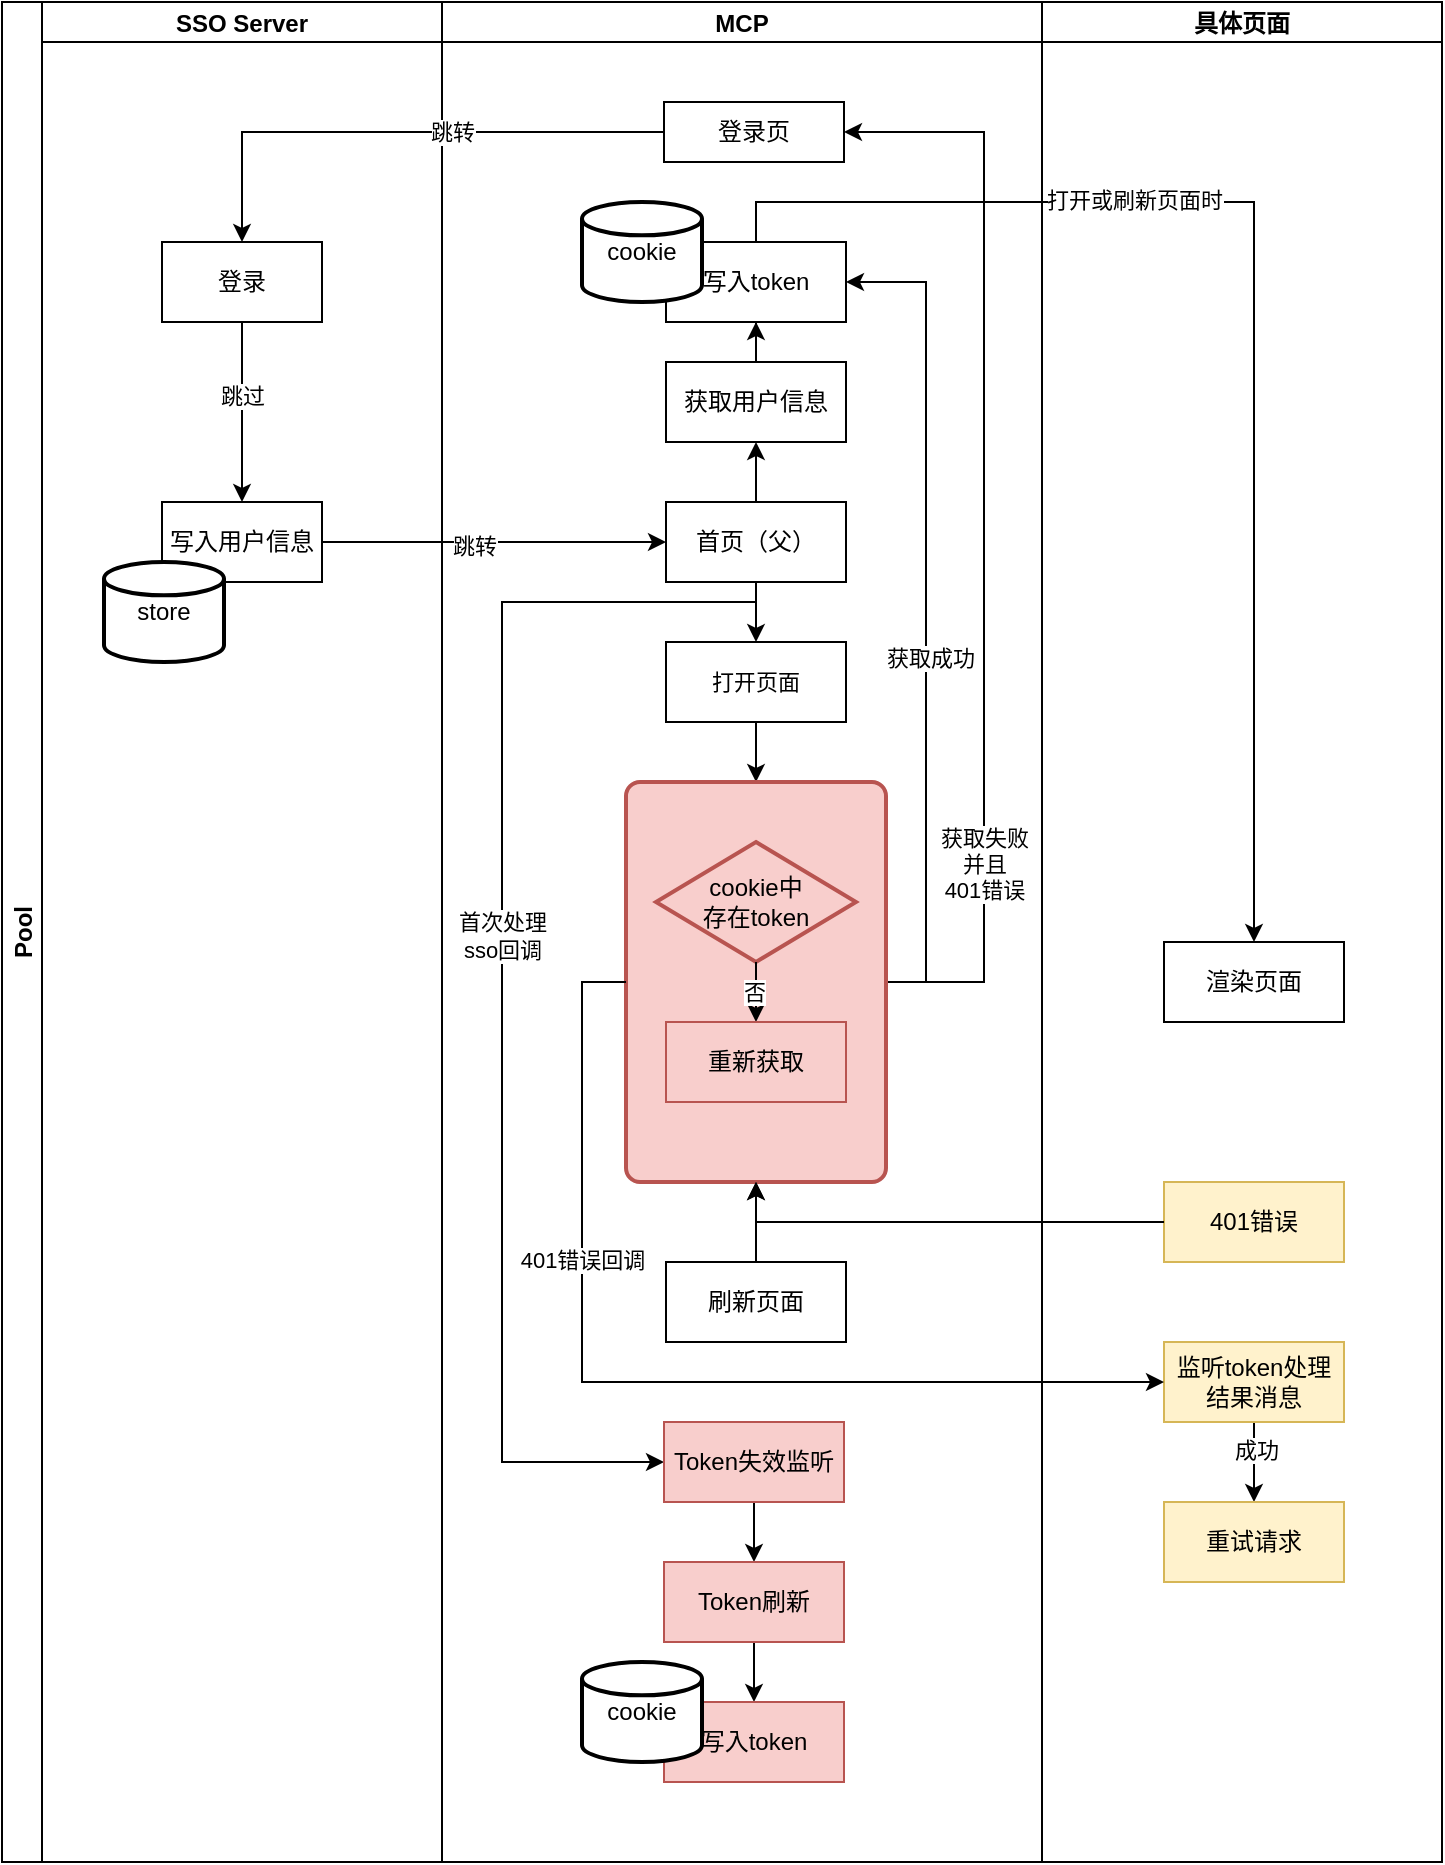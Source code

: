 <mxfile version="26.1.0">
  <diagram name="第 1 页" id="mMvDS8Gl5DTP-dUkQIf1">
    <mxGraphModel dx="1188" dy="623" grid="1" gridSize="10" guides="1" tooltips="1" connect="1" arrows="1" fold="1" page="1" pageScale="1" pageWidth="827" pageHeight="1169" math="0" shadow="0">
      <root>
        <mxCell id="0" />
        <mxCell id="1" parent="0" />
        <mxCell id="QluS-aAjsIgC2w83DEUZ-6" value="Pool" style="swimlane;childLayout=stackLayout;resizeParent=1;resizeParentMax=0;startSize=20;horizontal=0;horizontalStack=1;" parent="1" vertex="1">
          <mxGeometry x="80" y="20" width="720" height="930" as="geometry" />
        </mxCell>
        <mxCell id="QluS-aAjsIgC2w83DEUZ-7" value="SSO Server" style="swimlane;startSize=20;" parent="QluS-aAjsIgC2w83DEUZ-6" vertex="1">
          <mxGeometry x="20" width="200" height="930" as="geometry" />
        </mxCell>
        <mxCell id="nYzu0JgBFqqFMGA5fvKE-6" style="edgeStyle=orthogonalEdgeStyle;rounded=0;orthogonalLoop=1;jettySize=auto;html=1;entryX=0.5;entryY=0;entryDx=0;entryDy=0;" edge="1" parent="QluS-aAjsIgC2w83DEUZ-7" source="QluS-aAjsIgC2w83DEUZ-13" target="nYzu0JgBFqqFMGA5fvKE-5">
          <mxGeometry relative="1" as="geometry" />
        </mxCell>
        <mxCell id="nYzu0JgBFqqFMGA5fvKE-7" value="跳过" style="edgeLabel;html=1;align=center;verticalAlign=middle;resizable=0;points=[];" vertex="1" connectable="0" parent="nYzu0JgBFqqFMGA5fvKE-6">
          <mxGeometry x="-0.178" relative="1" as="geometry">
            <mxPoint as="offset" />
          </mxGeometry>
        </mxCell>
        <mxCell id="QluS-aAjsIgC2w83DEUZ-13" value="登录" style="rounded=0;whiteSpace=wrap;html=1;" parent="QluS-aAjsIgC2w83DEUZ-7" vertex="1">
          <mxGeometry x="60" y="120" width="80" height="40" as="geometry" />
        </mxCell>
        <mxCell id="nYzu0JgBFqqFMGA5fvKE-5" value="写入用户信息" style="rounded=0;whiteSpace=wrap;html=1;" vertex="1" parent="QluS-aAjsIgC2w83DEUZ-7">
          <mxGeometry x="60" y="250" width="80" height="40" as="geometry" />
        </mxCell>
        <mxCell id="QluS-aAjsIgC2w83DEUZ-19" value="store" style="strokeWidth=2;html=1;shape=mxgraph.flowchart.database;whiteSpace=wrap;" parent="QluS-aAjsIgC2w83DEUZ-7" vertex="1">
          <mxGeometry x="31" y="280" width="60" height="50" as="geometry" />
        </mxCell>
        <mxCell id="QluS-aAjsIgC2w83DEUZ-8" value="MCP" style="swimlane;startSize=20;" parent="QluS-aAjsIgC2w83DEUZ-6" vertex="1">
          <mxGeometry x="220" width="300" height="930" as="geometry" />
        </mxCell>
        <mxCell id="QluS-aAjsIgC2w83DEUZ-10" value="登录页" style="rounded=0;whiteSpace=wrap;html=1;" parent="QluS-aAjsIgC2w83DEUZ-8" vertex="1">
          <mxGeometry x="111" y="50" width="90" height="30" as="geometry" />
        </mxCell>
        <mxCell id="QluS-aAjsIgC2w83DEUZ-25" style="edgeStyle=orthogonalEdgeStyle;rounded=0;orthogonalLoop=1;jettySize=auto;html=1;entryX=0.5;entryY=0;entryDx=0;entryDy=0;" parent="QluS-aAjsIgC2w83DEUZ-8" source="QluS-aAjsIgC2w83DEUZ-12" target="QluS-aAjsIgC2w83DEUZ-24" edge="1">
          <mxGeometry relative="1" as="geometry" />
        </mxCell>
        <mxCell id="QluS-aAjsIgC2w83DEUZ-31" style="edgeStyle=orthogonalEdgeStyle;rounded=0;orthogonalLoop=1;jettySize=auto;html=1;entryX=0.5;entryY=1;entryDx=0;entryDy=0;" parent="QluS-aAjsIgC2w83DEUZ-8" source="QluS-aAjsIgC2w83DEUZ-12" target="nYzu0JgBFqqFMGA5fvKE-3" edge="1">
          <mxGeometry relative="1" as="geometry" />
        </mxCell>
        <mxCell id="QluS-aAjsIgC2w83DEUZ-12" value="首页（父）" style="rounded=0;whiteSpace=wrap;html=1;" parent="QluS-aAjsIgC2w83DEUZ-8" vertex="1">
          <mxGeometry x="112" y="250" width="90" height="40" as="geometry" />
        </mxCell>
        <mxCell id="KIUjc3lk86y1q8A7Fn4e-16" style="edgeStyle=orthogonalEdgeStyle;rounded=0;orthogonalLoop=1;jettySize=auto;html=1;entryX=0.5;entryY=0;entryDx=0;entryDy=0;" parent="QluS-aAjsIgC2w83DEUZ-8" source="QluS-aAjsIgC2w83DEUZ-24" target="KIUjc3lk86y1q8A7Fn4e-4" edge="1">
          <mxGeometry relative="1" as="geometry" />
        </mxCell>
        <mxCell id="QluS-aAjsIgC2w83DEUZ-24" value="&lt;span style=&quot;font-size: 11px; text-wrap-mode: nowrap; background-color: rgb(255, 255, 255);&quot;&gt;打开页面&lt;/span&gt;" style="rounded=0;whiteSpace=wrap;html=1;" parent="QluS-aAjsIgC2w83DEUZ-8" vertex="1">
          <mxGeometry x="112" y="320" width="90" height="40" as="geometry" />
        </mxCell>
        <mxCell id="nYzu0JgBFqqFMGA5fvKE-11" style="edgeStyle=orthogonalEdgeStyle;rounded=0;orthogonalLoop=1;jettySize=auto;html=1;entryX=0;entryY=0.5;entryDx=0;entryDy=0;exitX=0.5;exitY=1;exitDx=0;exitDy=0;" edge="1" parent="QluS-aAjsIgC2w83DEUZ-8" source="QluS-aAjsIgC2w83DEUZ-12" target="KIUjc3lk86y1q8A7Fn4e-2">
          <mxGeometry relative="1" as="geometry">
            <Array as="points">
              <mxPoint x="157" y="300" />
              <mxPoint x="30" y="300" />
              <mxPoint x="30" y="730" />
            </Array>
          </mxGeometry>
        </mxCell>
        <mxCell id="nYzu0JgBFqqFMGA5fvKE-13" value="&lt;div&gt;首次处理&lt;/div&gt;sso回调" style="edgeLabel;html=1;align=center;verticalAlign=middle;resizable=0;points=[];" vertex="1" connectable="0" parent="nYzu0JgBFqqFMGA5fvKE-11">
          <mxGeometry x="-0.062" relative="1" as="geometry">
            <mxPoint as="offset" />
          </mxGeometry>
        </mxCell>
        <mxCell id="QluS-aAjsIgC2w83DEUZ-30" value="写入token" style="rounded=0;whiteSpace=wrap;html=1;" parent="QluS-aAjsIgC2w83DEUZ-8" vertex="1">
          <mxGeometry x="112" y="120" width="90" height="40" as="geometry" />
        </mxCell>
        <mxCell id="QluS-aAjsIgC2w83DEUZ-38" value="cookie" style="strokeWidth=2;html=1;shape=mxgraph.flowchart.database;whiteSpace=wrap;" parent="QluS-aAjsIgC2w83DEUZ-8" vertex="1">
          <mxGeometry x="70" y="100" width="60" height="50" as="geometry" />
        </mxCell>
        <mxCell id="KIUjc3lk86y1q8A7Fn4e-5" style="edgeStyle=orthogonalEdgeStyle;rounded=0;orthogonalLoop=1;jettySize=auto;html=1;entryX=1;entryY=0.5;entryDx=0;entryDy=0;exitX=1;exitY=0.5;exitDx=0;exitDy=0;" parent="QluS-aAjsIgC2w83DEUZ-8" source="KIUjc3lk86y1q8A7Fn4e-4" target="QluS-aAjsIgC2w83DEUZ-10" edge="1">
          <mxGeometry relative="1" as="geometry">
            <Array as="points">
              <mxPoint x="271" y="490" />
              <mxPoint x="271" y="65" />
            </Array>
          </mxGeometry>
        </mxCell>
        <mxCell id="KIUjc3lk86y1q8A7Fn4e-6" value="获取失败&lt;div&gt;并且&lt;br&gt;401错误&lt;/div&gt;" style="edgeLabel;html=1;align=center;verticalAlign=middle;resizable=0;points=[];" parent="KIUjc3lk86y1q8A7Fn4e-5" vertex="1" connectable="0">
          <mxGeometry x="-0.601" relative="1" as="geometry">
            <mxPoint as="offset" />
          </mxGeometry>
        </mxCell>
        <mxCell id="KIUjc3lk86y1q8A7Fn4e-18" style="edgeStyle=orthogonalEdgeStyle;rounded=0;orthogonalLoop=1;jettySize=auto;html=1;entryX=1;entryY=0.5;entryDx=0;entryDy=0;exitX=1;exitY=0.5;exitDx=0;exitDy=0;" parent="QluS-aAjsIgC2w83DEUZ-8" source="KIUjc3lk86y1q8A7Fn4e-4" target="QluS-aAjsIgC2w83DEUZ-30" edge="1">
          <mxGeometry relative="1" as="geometry" />
        </mxCell>
        <mxCell id="KIUjc3lk86y1q8A7Fn4e-19" value="获取成功" style="edgeLabel;html=1;align=center;verticalAlign=middle;resizable=0;points=[];" parent="KIUjc3lk86y1q8A7Fn4e-18" vertex="1" connectable="0">
          <mxGeometry x="-0.112" y="-2" relative="1" as="geometry">
            <mxPoint as="offset" />
          </mxGeometry>
        </mxCell>
        <mxCell id="KIUjc3lk86y1q8A7Fn4e-4" value="" style="rounded=1;whiteSpace=wrap;html=1;absoluteArcSize=1;arcSize=14;strokeWidth=2;align=left;fillColor=#f8cecc;strokeColor=#b85450;" parent="QluS-aAjsIgC2w83DEUZ-8" vertex="1">
          <mxGeometry x="92" y="390" width="130" height="200" as="geometry" />
        </mxCell>
        <mxCell id="QluS-aAjsIgC2w83DEUZ-32" value="cookie中&lt;br&gt;存在token" style="strokeWidth=2;html=1;shape=mxgraph.flowchart.decision;whiteSpace=wrap;fillColor=#f8cecc;strokeColor=#b85450;" parent="QluS-aAjsIgC2w83DEUZ-8" vertex="1">
          <mxGeometry x="107" y="420" width="100" height="60" as="geometry" />
        </mxCell>
        <mxCell id="QluS-aAjsIgC2w83DEUZ-47" style="edgeStyle=orthogonalEdgeStyle;rounded=0;orthogonalLoop=1;jettySize=auto;html=1;" parent="QluS-aAjsIgC2w83DEUZ-8" source="QluS-aAjsIgC2w83DEUZ-32" target="KIUjc3lk86y1q8A7Fn4e-8" edge="1">
          <mxGeometry relative="1" as="geometry">
            <mxPoint x="193" y="485" as="targetPoint" />
          </mxGeometry>
        </mxCell>
        <mxCell id="KIUjc3lk86y1q8A7Fn4e-9" value="否" style="edgeLabel;html=1;align=center;verticalAlign=middle;resizable=0;points=[];" parent="QluS-aAjsIgC2w83DEUZ-47" vertex="1" connectable="0">
          <mxGeometry x="-0.4" y="-1" relative="1" as="geometry">
            <mxPoint as="offset" />
          </mxGeometry>
        </mxCell>
        <mxCell id="KIUjc3lk86y1q8A7Fn4e-8" value="重新获取" style="rounded=0;whiteSpace=wrap;html=1;fillColor=#f8cecc;strokeColor=#b85450;" parent="QluS-aAjsIgC2w83DEUZ-8" vertex="1">
          <mxGeometry x="112" y="510" width="90" height="40" as="geometry" />
        </mxCell>
        <mxCell id="nYzu0JgBFqqFMGA5fvKE-18" style="edgeStyle=orthogonalEdgeStyle;rounded=0;orthogonalLoop=1;jettySize=auto;html=1;entryX=0.5;entryY=0;entryDx=0;entryDy=0;" edge="1" parent="QluS-aAjsIgC2w83DEUZ-8" source="KIUjc3lk86y1q8A7Fn4e-2" target="nYzu0JgBFqqFMGA5fvKE-17">
          <mxGeometry relative="1" as="geometry" />
        </mxCell>
        <mxCell id="KIUjc3lk86y1q8A7Fn4e-2" value="Token失效监听" style="rounded=0;whiteSpace=wrap;html=1;fillColor=#f8cecc;strokeColor=#b85450;" parent="QluS-aAjsIgC2w83DEUZ-8" vertex="1">
          <mxGeometry x="111" y="710" width="90" height="40" as="geometry" />
        </mxCell>
        <mxCell id="nYzu0JgBFqqFMGA5fvKE-4" style="edgeStyle=orthogonalEdgeStyle;rounded=0;orthogonalLoop=1;jettySize=auto;html=1;entryX=0.5;entryY=1;entryDx=0;entryDy=0;" edge="1" parent="QluS-aAjsIgC2w83DEUZ-8" source="nYzu0JgBFqqFMGA5fvKE-3" target="QluS-aAjsIgC2w83DEUZ-30">
          <mxGeometry relative="1" as="geometry" />
        </mxCell>
        <mxCell id="nYzu0JgBFqqFMGA5fvKE-3" value="获取用户信息" style="rounded=0;whiteSpace=wrap;html=1;" vertex="1" parent="QluS-aAjsIgC2w83DEUZ-8">
          <mxGeometry x="112" y="180" width="90" height="40" as="geometry" />
        </mxCell>
        <mxCell id="nYzu0JgBFqqFMGA5fvKE-10" style="edgeStyle=orthogonalEdgeStyle;rounded=0;orthogonalLoop=1;jettySize=auto;html=1;entryX=0.5;entryY=1;entryDx=0;entryDy=0;" edge="1" parent="QluS-aAjsIgC2w83DEUZ-8" source="nYzu0JgBFqqFMGA5fvKE-8" target="KIUjc3lk86y1q8A7Fn4e-4">
          <mxGeometry relative="1" as="geometry" />
        </mxCell>
        <mxCell id="nYzu0JgBFqqFMGA5fvKE-8" value="刷新页面" style="rounded=0;whiteSpace=wrap;html=1;" vertex="1" parent="QluS-aAjsIgC2w83DEUZ-8">
          <mxGeometry x="112" y="630" width="90" height="40" as="geometry" />
        </mxCell>
        <mxCell id="nYzu0JgBFqqFMGA5fvKE-21" style="edgeStyle=orthogonalEdgeStyle;rounded=0;orthogonalLoop=1;jettySize=auto;html=1;" edge="1" parent="QluS-aAjsIgC2w83DEUZ-8" source="nYzu0JgBFqqFMGA5fvKE-17" target="nYzu0JgBFqqFMGA5fvKE-19">
          <mxGeometry relative="1" as="geometry" />
        </mxCell>
        <mxCell id="nYzu0JgBFqqFMGA5fvKE-17" value="Token刷新" style="rounded=0;whiteSpace=wrap;html=1;fillColor=#f8cecc;strokeColor=#b85450;" vertex="1" parent="QluS-aAjsIgC2w83DEUZ-8">
          <mxGeometry x="111" y="780" width="90" height="40" as="geometry" />
        </mxCell>
        <mxCell id="nYzu0JgBFqqFMGA5fvKE-19" value="写入token" style="rounded=0;whiteSpace=wrap;html=1;fillColor=#f8cecc;strokeColor=#b85450;" vertex="1" parent="QluS-aAjsIgC2w83DEUZ-8">
          <mxGeometry x="111" y="850" width="90" height="40" as="geometry" />
        </mxCell>
        <mxCell id="nYzu0JgBFqqFMGA5fvKE-20" value="cookie" style="strokeWidth=2;html=1;shape=mxgraph.flowchart.database;whiteSpace=wrap;" vertex="1" parent="QluS-aAjsIgC2w83DEUZ-8">
          <mxGeometry x="70" y="830" width="60" height="50" as="geometry" />
        </mxCell>
        <mxCell id="QluS-aAjsIgC2w83DEUZ-9" value="具体页面" style="swimlane;startSize=20;" parent="QluS-aAjsIgC2w83DEUZ-6" vertex="1">
          <mxGeometry x="520" width="200" height="930" as="geometry" />
        </mxCell>
        <mxCell id="QluS-aAjsIgC2w83DEUZ-61" value="渲染页面" style="rounded=0;whiteSpace=wrap;html=1;" parent="QluS-aAjsIgC2w83DEUZ-9" vertex="1">
          <mxGeometry x="61" y="470" width="90" height="40" as="geometry" />
        </mxCell>
        <mxCell id="KIUjc3lk86y1q8A7Fn4e-24" value="401错误" style="rounded=0;whiteSpace=wrap;html=1;fillColor=#fff2cc;strokeColor=#d6b656;" parent="QluS-aAjsIgC2w83DEUZ-9" vertex="1">
          <mxGeometry x="61" y="590" width="90" height="40" as="geometry" />
        </mxCell>
        <mxCell id="KIUjc3lk86y1q8A7Fn4e-28" style="edgeStyle=orthogonalEdgeStyle;rounded=0;orthogonalLoop=1;jettySize=auto;html=1;entryX=0.5;entryY=0;entryDx=0;entryDy=0;exitX=0.5;exitY=1;exitDx=0;exitDy=0;" parent="QluS-aAjsIgC2w83DEUZ-9" source="KIUjc3lk86y1q8A7Fn4e-26" target="KIUjc3lk86y1q8A7Fn4e-29" edge="1">
          <mxGeometry relative="1" as="geometry">
            <mxPoint x="171" y="750" as="targetPoint" />
          </mxGeometry>
        </mxCell>
        <mxCell id="KIUjc3lk86y1q8A7Fn4e-31" value="成功" style="edgeLabel;html=1;align=center;verticalAlign=middle;resizable=0;points=[];" parent="KIUjc3lk86y1q8A7Fn4e-28" vertex="1" connectable="0">
          <mxGeometry x="-0.3" y="1" relative="1" as="geometry">
            <mxPoint as="offset" />
          </mxGeometry>
        </mxCell>
        <mxCell id="KIUjc3lk86y1q8A7Fn4e-26" value="监听token处理结果消息" style="rounded=0;whiteSpace=wrap;html=1;fillColor=#fff2cc;strokeColor=#d6b656;" parent="QluS-aAjsIgC2w83DEUZ-9" vertex="1">
          <mxGeometry x="61" y="670" width="90" height="40" as="geometry" />
        </mxCell>
        <mxCell id="KIUjc3lk86y1q8A7Fn4e-29" value="重试请求" style="rounded=0;whiteSpace=wrap;html=1;fillColor=#fff2cc;strokeColor=#d6b656;" parent="QluS-aAjsIgC2w83DEUZ-9" vertex="1">
          <mxGeometry x="61" y="750" width="90" height="40" as="geometry" />
        </mxCell>
        <mxCell id="QluS-aAjsIgC2w83DEUZ-15" style="edgeStyle=orthogonalEdgeStyle;rounded=0;orthogonalLoop=1;jettySize=auto;html=1;entryX=0.5;entryY=0;entryDx=0;entryDy=0;" parent="QluS-aAjsIgC2w83DEUZ-6" source="QluS-aAjsIgC2w83DEUZ-10" target="QluS-aAjsIgC2w83DEUZ-13" edge="1">
          <mxGeometry relative="1" as="geometry" />
        </mxCell>
        <mxCell id="QluS-aAjsIgC2w83DEUZ-16" value="跳转" style="edgeLabel;html=1;align=center;verticalAlign=middle;resizable=0;points=[];" parent="QluS-aAjsIgC2w83DEUZ-15" vertex="1" connectable="0">
          <mxGeometry x="-0.2" relative="1" as="geometry">
            <mxPoint as="offset" />
          </mxGeometry>
        </mxCell>
        <mxCell id="QluS-aAjsIgC2w83DEUZ-17" style="edgeStyle=orthogonalEdgeStyle;rounded=0;orthogonalLoop=1;jettySize=auto;html=1;entryX=0;entryY=0.5;entryDx=0;entryDy=0;exitX=1;exitY=0.5;exitDx=0;exitDy=0;" parent="QluS-aAjsIgC2w83DEUZ-6" source="nYzu0JgBFqqFMGA5fvKE-5" target="QluS-aAjsIgC2w83DEUZ-12" edge="1">
          <mxGeometry relative="1" as="geometry" />
        </mxCell>
        <mxCell id="QluS-aAjsIgC2w83DEUZ-18" value="跳转" style="edgeLabel;html=1;align=center;verticalAlign=middle;resizable=0;points=[];" parent="QluS-aAjsIgC2w83DEUZ-17" vertex="1" connectable="0">
          <mxGeometry x="-0.12" y="-2" relative="1" as="geometry">
            <mxPoint as="offset" />
          </mxGeometry>
        </mxCell>
        <mxCell id="KIUjc3lk86y1q8A7Fn4e-25" style="edgeStyle=orthogonalEdgeStyle;rounded=0;orthogonalLoop=1;jettySize=auto;html=1;entryX=0.5;entryY=1;entryDx=0;entryDy=0;" parent="QluS-aAjsIgC2w83DEUZ-6" source="KIUjc3lk86y1q8A7Fn4e-24" target="KIUjc3lk86y1q8A7Fn4e-4" edge="1">
          <mxGeometry relative="1" as="geometry" />
        </mxCell>
        <mxCell id="KIUjc3lk86y1q8A7Fn4e-27" style="edgeStyle=orthogonalEdgeStyle;rounded=0;orthogonalLoop=1;jettySize=auto;html=1;entryX=0;entryY=0.5;entryDx=0;entryDy=0;exitX=0;exitY=0.5;exitDx=0;exitDy=0;" parent="QluS-aAjsIgC2w83DEUZ-6" source="KIUjc3lk86y1q8A7Fn4e-4" target="KIUjc3lk86y1q8A7Fn4e-26" edge="1">
          <mxGeometry relative="1" as="geometry">
            <Array as="points">
              <mxPoint x="290" y="490" />
              <mxPoint x="290" y="690" />
            </Array>
          </mxGeometry>
        </mxCell>
        <mxCell id="nYzu0JgBFqqFMGA5fvKE-12" value="401错误回调" style="edgeLabel;html=1;align=center;verticalAlign=middle;resizable=0;points=[];" vertex="1" connectable="0" parent="KIUjc3lk86y1q8A7Fn4e-27">
          <mxGeometry x="-0.372" relative="1" as="geometry">
            <mxPoint as="offset" />
          </mxGeometry>
        </mxCell>
        <mxCell id="nYzu0JgBFqqFMGA5fvKE-1" style="edgeStyle=orthogonalEdgeStyle;rounded=0;orthogonalLoop=1;jettySize=auto;html=1;entryX=0.5;entryY=0;entryDx=0;entryDy=0;exitX=0.5;exitY=0;exitDx=0;exitDy=0;" edge="1" parent="QluS-aAjsIgC2w83DEUZ-6" source="QluS-aAjsIgC2w83DEUZ-30" target="QluS-aAjsIgC2w83DEUZ-61">
          <mxGeometry relative="1" as="geometry" />
        </mxCell>
        <mxCell id="nYzu0JgBFqqFMGA5fvKE-2" value="打开或刷新页面时" style="edgeLabel;html=1;align=center;verticalAlign=middle;resizable=0;points=[];" vertex="1" connectable="0" parent="nYzu0JgBFqqFMGA5fvKE-1">
          <mxGeometry x="-0.347" relative="1" as="geometry">
            <mxPoint y="-1" as="offset" />
          </mxGeometry>
        </mxCell>
      </root>
    </mxGraphModel>
  </diagram>
</mxfile>
